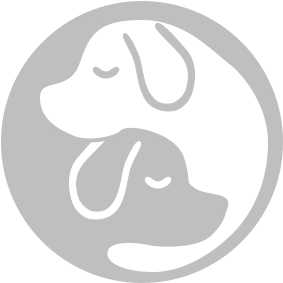 <?xml version="1.0" encoding="UTF-8"?>
<dia:diagram xmlns:dia="http://www.lysator.liu.se/~alla/dia/">
  <dia:layer name="Circulopreto" visible="true" connectable="true">
    <dia:object type="Standard - Ellipse" version="0" id="O0">
      <dia:attribute name="obj_pos">
        <dia:point val="36,9"/>
      </dia:attribute>
      <dia:attribute name="obj_bb">
        <dia:rectangle val="35.95,8.95;50.05,23.05"/>
      </dia:attribute>
      <dia:attribute name="elem_corner">
        <dia:point val="36,9"/>
      </dia:attribute>
      <dia:attribute name="elem_width">
        <dia:real val="14"/>
      </dia:attribute>
      <dia:attribute name="elem_height">
        <dia:real val="14"/>
      </dia:attribute>
      <dia:attribute name="border_color">
        <dia:color val="#bfbfbfff"/>
      </dia:attribute>
      <dia:attribute name="inner_color">
        <dia:color val="#bfbfbfff"/>
      </dia:attribute>
      <dia:attribute name="aspect">
        <dia:enum val="2"/>
      </dia:attribute>
    </dia:object>
  </dia:layer>
  <dia:layer name="oreja1" visible="true" connectable="true">
    <dia:object type="Standard - Beziergon" version="0" id="O1">
      <dia:attribute name="obj_pos">
        <dia:point val="43.2,17.8"/>
      </dia:attribute>
      <dia:attribute name="obj_bb">
        <dia:rectangle val="43.165,17.763;44.435,18.3"/>
      </dia:attribute>
      <dia:attribute name="bez_points">
        <dia:point val="43.2,17.8"/>
        <dia:point val="43.35,17.65"/>
        <dia:point val="43.55,18"/>
        <dia:point val="43.8,18"/>
        <dia:point val="44.05,18"/>
        <dia:point val="44.25,17.65"/>
        <dia:point val="44.4,17.8"/>
        <dia:point val="44.55,17.95"/>
        <dia:point val="44.2,18.3"/>
        <dia:point val="43.8,18.3"/>
        <dia:point val="43.4,18.3"/>
        <dia:point val="43.05,17.95"/>
      </dia:attribute>
      <dia:attribute name="corner_types">
        <dia:enum val="0"/>
        <dia:enum val="0"/>
        <dia:enum val="0"/>
        <dia:enum val="0"/>
        <dia:enum val="0"/>
      </dia:attribute>
      <dia:attribute name="line_color">
        <dia:color val="#ffffffff"/>
      </dia:attribute>
      <dia:attribute name="line_width">
        <dia:real val="1.175e-38"/>
      </dia:attribute>
      <dia:attribute name="show_background">
        <dia:boolean val="true"/>
      </dia:attribute>
    </dia:object>
    <dia:object type="Standard - Beziergon" version="0" id="O2">
      <dia:attribute name="obj_pos">
        <dia:point val="41.3,15.5"/>
      </dia:attribute>
      <dia:attribute name="obj_bb">
        <dia:rectangle val="39.373,15.469;42.929,19.85"/>
      </dia:attribute>
      <dia:attribute name="bez_points">
        <dia:point val="41.3,15.5"/>
        <dia:point val="41.5,15.7"/>
        <dia:point val="40.7,16.3"/>
        <dia:point val="40.1,17"/>
        <dia:point val="39.5,17.7"/>
        <dia:point val="39.683,18.433"/>
        <dia:point val="39.8,18.8"/>
        <dia:point val="39.917,19.167"/>
        <dia:point val="40.35,19.5"/>
        <dia:point val="40.6,19.5"/>
        <dia:point val="40.85,19.5"/>
        <dia:point val="41.217,19.583"/>
        <dia:point val="41.6,19"/>
        <dia:point val="41.983,18.417"/>
        <dia:point val="41.983,17.5"/>
        <dia:point val="42.2,17"/>
        <dia:point val="42.417,16.5"/>
        <dia:point val="42.75,15.85"/>
        <dia:point val="42.9,16"/>
        <dia:point val="43.05,16.15"/>
        <dia:point val="42.583,16.733"/>
        <dia:point val="42.4,17.3"/>
        <dia:point val="42.217,17.867"/>
        <dia:point val="42.2,18.7"/>
        <dia:point val="41.8,19.3"/>
        <dia:point val="41.4,19.9"/>
        <dia:point val="40.6,19.9"/>
        <dia:point val="40.3,19.8"/>
        <dia:point val="40,19.7"/>
        <dia:point val="39.633,19.367"/>
        <dia:point val="39.5,18.9"/>
        <dia:point val="39.367,18.433"/>
        <dia:point val="39.2,17.5"/>
        <dia:point val="39.8,16.8"/>
        <dia:point val="40.4,16.1"/>
        <dia:point val="41.1,15.3"/>
      </dia:attribute>
      <dia:attribute name="corner_types">
        <dia:enum val="0"/>
        <dia:enum val="0"/>
        <dia:enum val="0"/>
        <dia:enum val="0"/>
        <dia:enum val="0"/>
        <dia:enum val="0"/>
        <dia:enum val="0"/>
        <dia:enum val="0"/>
        <dia:enum val="0"/>
        <dia:enum val="0"/>
        <dia:enum val="0"/>
        <dia:enum val="0"/>
        <dia:enum val="0"/>
      </dia:attribute>
      <dia:attribute name="line_color">
        <dia:color val="#ffffffff"/>
      </dia:attribute>
      <dia:attribute name="line_width">
        <dia:real val="1.175e-38"/>
      </dia:attribute>
      <dia:attribute name="show_background">
        <dia:boolean val="true"/>
      </dia:attribute>
    </dia:object>
  </dia:layer>
  <dia:layer name="cachorro2" visible="true" connectable="true">
    <dia:object type="Standard - Beziergon" version="0" id="O3">
      <dia:attribute name="obj_pos">
        <dia:point val="39.8,12"/>
      </dia:attribute>
      <dia:attribute name="obj_bb">
        <dia:rectangle val="37.7,9.7;49.5,22.7"/>
      </dia:attribute>
      <dia:attribute name="bez_points">
        <dia:point val="39.8,12"/>
        <dia:point val="40.3,10.5"/>
        <dia:point val="40.8,9.8"/>
        <dia:point val="43,9.8"/>
        <dia:point val="45.2,9.8"/>
        <dia:point val="46.6,11.4"/>
        <dia:point val="47.4,12"/>
        <dia:point val="48.2,12.6"/>
        <dia:point val="49.4,14.2"/>
        <dia:point val="49.4,16"/>
        <dia:point val="49.4,17.8"/>
        <dia:point val="48.8,19.2"/>
        <dia:point val="48,20.2"/>
        <dia:point val="47.2,21.2"/>
        <dia:point val="45.4,22.6"/>
        <dia:point val="43.6,22.6"/>
        <dia:point val="41.8,22.6"/>
        <dia:point val="41,22"/>
        <dia:point val="41.2,21.4"/>
        <dia:point val="41.4,20.8"/>
        <dia:point val="42.736,20.922"/>
        <dia:point val="43.368,21.061"/>
        <dia:point val="44,21.2"/>
        <dia:point val="45.8,21.2"/>
        <dia:point val="46.4,20.6"/>
        <dia:point val="47,20"/>
        <dia:point val="47,19.8"/>
        <dia:point val="47.2,19.2"/>
        <dia:point val="47.4,18.6"/>
        <dia:point val="46.2,18.8"/>
        <dia:point val="45.6,18.4"/>
        <dia:point val="45,18"/>
        <dia:point val="45.4,18"/>
        <dia:point val="45,16.8"/>
        <dia:point val="44.6,15.6"/>
        <dia:point val="42.333,15.167"/>
        <dia:point val="42,15.5"/>
        <dia:point val="41.667,15.833"/>
        <dia:point val="40.3,16.083"/>
        <dia:point val="39.6,15.8"/>
        <dia:point val="38.9,15.517"/>
        <dia:point val="37.8,15"/>
        <dia:point val="37.8,13.8"/>
        <dia:point val="37.8,12.6"/>
        <dia:point val="39.3,13.5"/>
      </dia:attribute>
      <dia:attribute name="corner_types">
        <dia:enum val="0"/>
        <dia:enum val="0"/>
        <dia:enum val="0"/>
        <dia:enum val="0"/>
        <dia:enum val="0"/>
        <dia:enum val="0"/>
        <dia:enum val="0"/>
        <dia:enum val="0"/>
        <dia:enum val="0"/>
        <dia:enum val="0"/>
        <dia:enum val="0"/>
        <dia:enum val="0"/>
        <dia:enum val="0"/>
        <dia:enum val="0"/>
        <dia:enum val="0"/>
        <dia:enum val="0"/>
      </dia:attribute>
      <dia:attribute name="line_color">
        <dia:color val="#bfbfbfff"/>
      </dia:attribute>
      <dia:attribute name="line_width">
        <dia:real val="0.2"/>
      </dia:attribute>
      <dia:attribute name="show_background">
        <dia:boolean val="true"/>
      </dia:attribute>
    </dia:object>
  </dia:layer>
  <dia:layer name="oreja2" visible="true" connectable="true" active="true">
    <dia:object type="Standard - Path" version="0" id="O4">
      <dia:attribute name="obj_pos">
        <dia:point val="43.7,10.1"/>
      </dia:attribute>
      <dia:attribute name="obj_bb">
        <dia:rectangle val="42.071,10.069;45.627,14.45"/>
      </dia:attribute>
      <dia:attribute name="meta">
        <dia:composite type="dict"/>
      </dia:attribute>
      <dia:attribute name="bez_points">
        <dia:bezpoint type="moveto" p1="43.7,10.1"/>
        <dia:bezpoint type="curveto" p1="43.5,10.3" p2="44.3,10.9" p3="44.9,11.6"/>
        <dia:bezpoint type="curveto" p1="45.5,12.3" p2="45.317,13.033" p3="45.2,13.4"/>
        <dia:bezpoint type="curveto" p1="45.083,13.767" p2="44.65,14.1" p3="44.4,14.1"/>
        <dia:bezpoint type="curveto" p1="44.15,14.1" p2="43.783,14.183" p3="43.4,13.6"/>
        <dia:bezpoint type="curveto" p1="43.017,13.017" p2="43.017,12.1" p3="42.8,11.6"/>
        <dia:bezpoint type="curveto" p1="42.583,11.1" p2="42.25,10.45" p3="42.1,10.6"/>
        <dia:bezpoint type="curveto" p1="41.95,10.75" p2="42.417,11.333" p3="42.6,11.9"/>
        <dia:bezpoint type="curveto" p1="42.783,12.467" p2="42.8,13.3" p3="43.2,13.9"/>
        <dia:bezpoint type="curveto" p1="43.6,14.5" p2="44.4,14.5" p3="44.7,14.4"/>
        <dia:bezpoint type="curveto" p1="45,14.3" p2="45.367,13.967" p3="45.5,13.5"/>
        <dia:bezpoint type="curveto" p1="45.633,13.033" p2="45.8,12.1" p3="45.2,11.4"/>
        <dia:bezpoint type="curveto" p1="44.6,10.7" p2="43.9,9.9" p3="43.7,10.1"/>
      </dia:attribute>
      <dia:attribute name="stroke_or_fill">
        <dia:enum val="3"/>
      </dia:attribute>
      <dia:attribute name="line_width">
        <dia:real val="1.175e-38"/>
      </dia:attribute>
      <dia:attribute name="line_colour">
        <dia:color val="#bfbfbfff"/>
      </dia:attribute>
      <dia:attribute name="line_style">
        <dia:enum val="0"/>
        <dia:real val="1"/>
      </dia:attribute>
      <dia:attribute name="line_join">
        <dia:enum val="0"/>
      </dia:attribute>
      <dia:attribute name="line_caps">
        <dia:enum val="0"/>
      </dia:attribute>
      <dia:attribute name="fill_colour">
        <dia:color val="#bfbfbfff"/>
      </dia:attribute>
      <dia:attribute name="show_control_lines">
        <dia:boolean val="false"/>
      </dia:attribute>
      <dia:attribute name="pattern"/>
    </dia:object>
    <dia:object type="Standard - Path" version="0" id="O5">
      <dia:attribute name="obj_pos">
        <dia:point val="41.8,12.3"/>
      </dia:attribute>
      <dia:attribute name="obj_bb">
        <dia:rectangle val="40.565,12.263;41.835,12.8"/>
      </dia:attribute>
      <dia:attribute name="meta">
        <dia:composite type="dict"/>
      </dia:attribute>
      <dia:attribute name="bez_points">
        <dia:bezpoint type="moveto" p1="41.8,12.3"/>
        <dia:bezpoint type="curveto" p1="41.65,12.15" p2="41.45,12.5" p3="41.2,12.5"/>
        <dia:bezpoint type="curveto" p1="40.95,12.5" p2="40.75,12.15" p3="40.6,12.3"/>
        <dia:bezpoint type="curveto" p1="40.45,12.45" p2="40.8,12.8" p3="41.2,12.8"/>
        <dia:bezpoint type="curveto" p1="41.6,12.8" p2="41.95,12.45" p3="41.8,12.3"/>
      </dia:attribute>
      <dia:attribute name="stroke_or_fill">
        <dia:enum val="3"/>
      </dia:attribute>
      <dia:attribute name="line_width">
        <dia:real val="1.175e-38"/>
      </dia:attribute>
      <dia:attribute name="line_colour">
        <dia:color val="#bfbfbfff"/>
      </dia:attribute>
      <dia:attribute name="line_style">
        <dia:enum val="0"/>
        <dia:real val="1"/>
      </dia:attribute>
      <dia:attribute name="line_join">
        <dia:enum val="0"/>
      </dia:attribute>
      <dia:attribute name="line_caps">
        <dia:enum val="0"/>
      </dia:attribute>
      <dia:attribute name="fill_colour">
        <dia:color val="#bfbfbfff"/>
      </dia:attribute>
      <dia:attribute name="show_control_lines">
        <dia:boolean val="false"/>
      </dia:attribute>
      <dia:attribute name="pattern"/>
    </dia:object>
  </dia:layer>
</dia:diagram>
